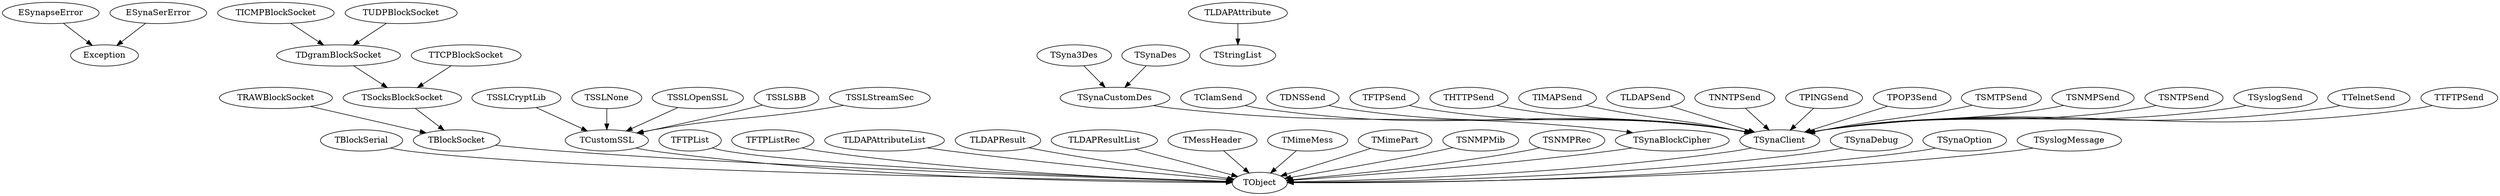 DiGraph Classes {
  ESynapseError -> Exception
  ESynapseError [href="blcksock.ESynapseError.html"]
  ESynaSerError -> Exception
  ESynaSerError [href="synaser.ESynaSerError.html"]
  TBlockSerial -> TObject
  TBlockSerial [href="synaser.TBlockSerial.html"]
  TBlockSocket -> TObject
  TBlockSocket [href="blcksock.TBlockSocket.html"]
  TRAWBlockSocket -> TBlockSocket
  TRAWBlockSocket [href="blcksock.TRAWBlockSocket.html"]
  TSocksBlockSocket -> TBlockSocket
  TSocksBlockSocket [href="blcksock.TSocksBlockSocket.html"]
  TDgramBlockSocket -> TSocksBlockSocket
  TDgramBlockSocket [href="blcksock.TDgramBlockSocket.html"]
  TICMPBlockSocket -> TDgramBlockSocket
  TICMPBlockSocket [href="blcksock.TICMPBlockSocket.html"]
  TUDPBlockSocket -> TDgramBlockSocket
  TUDPBlockSocket [href="blcksock.TUDPBlockSocket.html"]
  TTCPBlockSocket -> TSocksBlockSocket
  TTCPBlockSocket [href="blcksock.TTCPBlockSocket.html"]
  TCustomSSL -> TObject
  TCustomSSL [href="blcksock.TCustomSSL.html"]
  TSSLCryptLib -> TCustomSSL
  TSSLCryptLib [href="ssl_cryptlib.TSSLCryptLib.html"]
  TSSLNone -> TCustomSSL
  TSSLNone [href="blcksock.TSSLNone.html"]
  TSSLOpenSSL -> TCustomSSL
  TSSLOpenSSL [href="ssl_openssl.TSSLOpenSSL.html"]
  TSSLSBB -> TCustomSSL
  TSSLSBB [href="ssl_sbb.TSSLSBB.html"]
  TSSLStreamSec -> TCustomSSL
  TSSLStreamSec [href="ssl_streamsec.TSSLStreamSec.html"]
  TFTPList -> TObject
  TFTPList [href="ftpsend.TFTPList.html"]
  TFTPListRec -> TObject
  TFTPListRec [href="ftpsend.TFTPListRec.html"]
  TLDAPAttributeList -> TObject
  TLDAPAttributeList [href="ldapsend.TLDAPAttributeList.html"]
  TLDAPResult -> TObject
  TLDAPResult [href="ldapsend.TLDAPResult.html"]
  TLDAPResultList -> TObject
  TLDAPResultList [href="ldapsend.TLDAPResultList.html"]
  TMessHeader -> TObject
  TMessHeader [href="mimemess.TMessHeader.html"]
  TMimeMess -> TObject
  TMimeMess [href="mimemess.TMimeMess.html"]
  TMimePart -> TObject
  TMimePart [href="mimepart.TMimePart.html"]
  TSNMPMib -> TObject
  TSNMPMib [href="snmpsend.TSNMPMib.html"]
  TSNMPRec -> TObject
  TSNMPRec [href="snmpsend.TSNMPRec.html"]
  TSynaBlockCipher -> TObject
  TSynaBlockCipher [href="synacrypt.TSynaBlockCipher.html"]
  TSynaCustomDes -> TSynaBlockCipher
  TSynaCustomDes [href="synacrypt.TSynaCustomDes.html"]
  TSyna3Des -> TSynaCustomDes
  TSyna3Des [href="synacrypt.TSyna3Des.html"]
  TSynaDes -> TSynaCustomDes
  TSynaDes [href="synacrypt.TSynaDes.html"]
  TSynaClient -> TObject
  TSynaClient [href="blcksock.TSynaClient.html"]
  TClamSend -> TSynaClient
  TClamSend [href="clamsend.TClamSend.html"]
  TDNSSend -> TSynaClient
  TDNSSend [href="dnssend.TDNSSend.html"]
  TFTPSend -> TSynaClient
  TFTPSend [href="ftpsend.TFTPSend.html"]
  THTTPSend -> TSynaClient
  THTTPSend [href="httpsend.THTTPSend.html"]
  TIMAPSend -> TSynaClient
  TIMAPSend [href="imapsend.TIMAPSend.html"]
  TLDAPSend -> TSynaClient
  TLDAPSend [href="ldapsend.TLDAPSend.html"]
  TNNTPSend -> TSynaClient
  TNNTPSend [href="nntpsend.TNNTPSend.html"]
  TPINGSend -> TSynaClient
  TPINGSend [href="pingsend.TPINGSend.html"]
  TPOP3Send -> TSynaClient
  TPOP3Send [href="pop3send.TPOP3Send.html"]
  TSMTPSend -> TSynaClient
  TSMTPSend [href="smtpsend.TSMTPSend.html"]
  TSNMPSend -> TSynaClient
  TSNMPSend [href="snmpsend.TSNMPSend.html"]
  TSNTPSend -> TSynaClient
  TSNTPSend [href="sntpsend.TSNTPSend.html"]
  TSyslogSend -> TSynaClient
  TSyslogSend [href="slogsend.TSyslogSend.html"]
  TTelnetSend -> TSynaClient
  TTelnetSend [href="tlntsend.TTelnetSend.html"]
  TTFTPSend -> TSynaClient
  TTFTPSend [href="ftptsend.TTFTPSend.html"]
  TSynaDebug -> TObject
  TSynaDebug [href="synadbg.TSynaDebug.html"]
  TSynaOption -> TObject
  TSynaOption [href="blcksock.TSynaOption.html"]
  TSyslogMessage -> TObject
  TSyslogMessage [href="slogsend.TSyslogMessage.html"]
  TLDAPAttribute -> TStringList
  TLDAPAttribute [href="ldapsend.TLDAPAttribute.html"]
}
